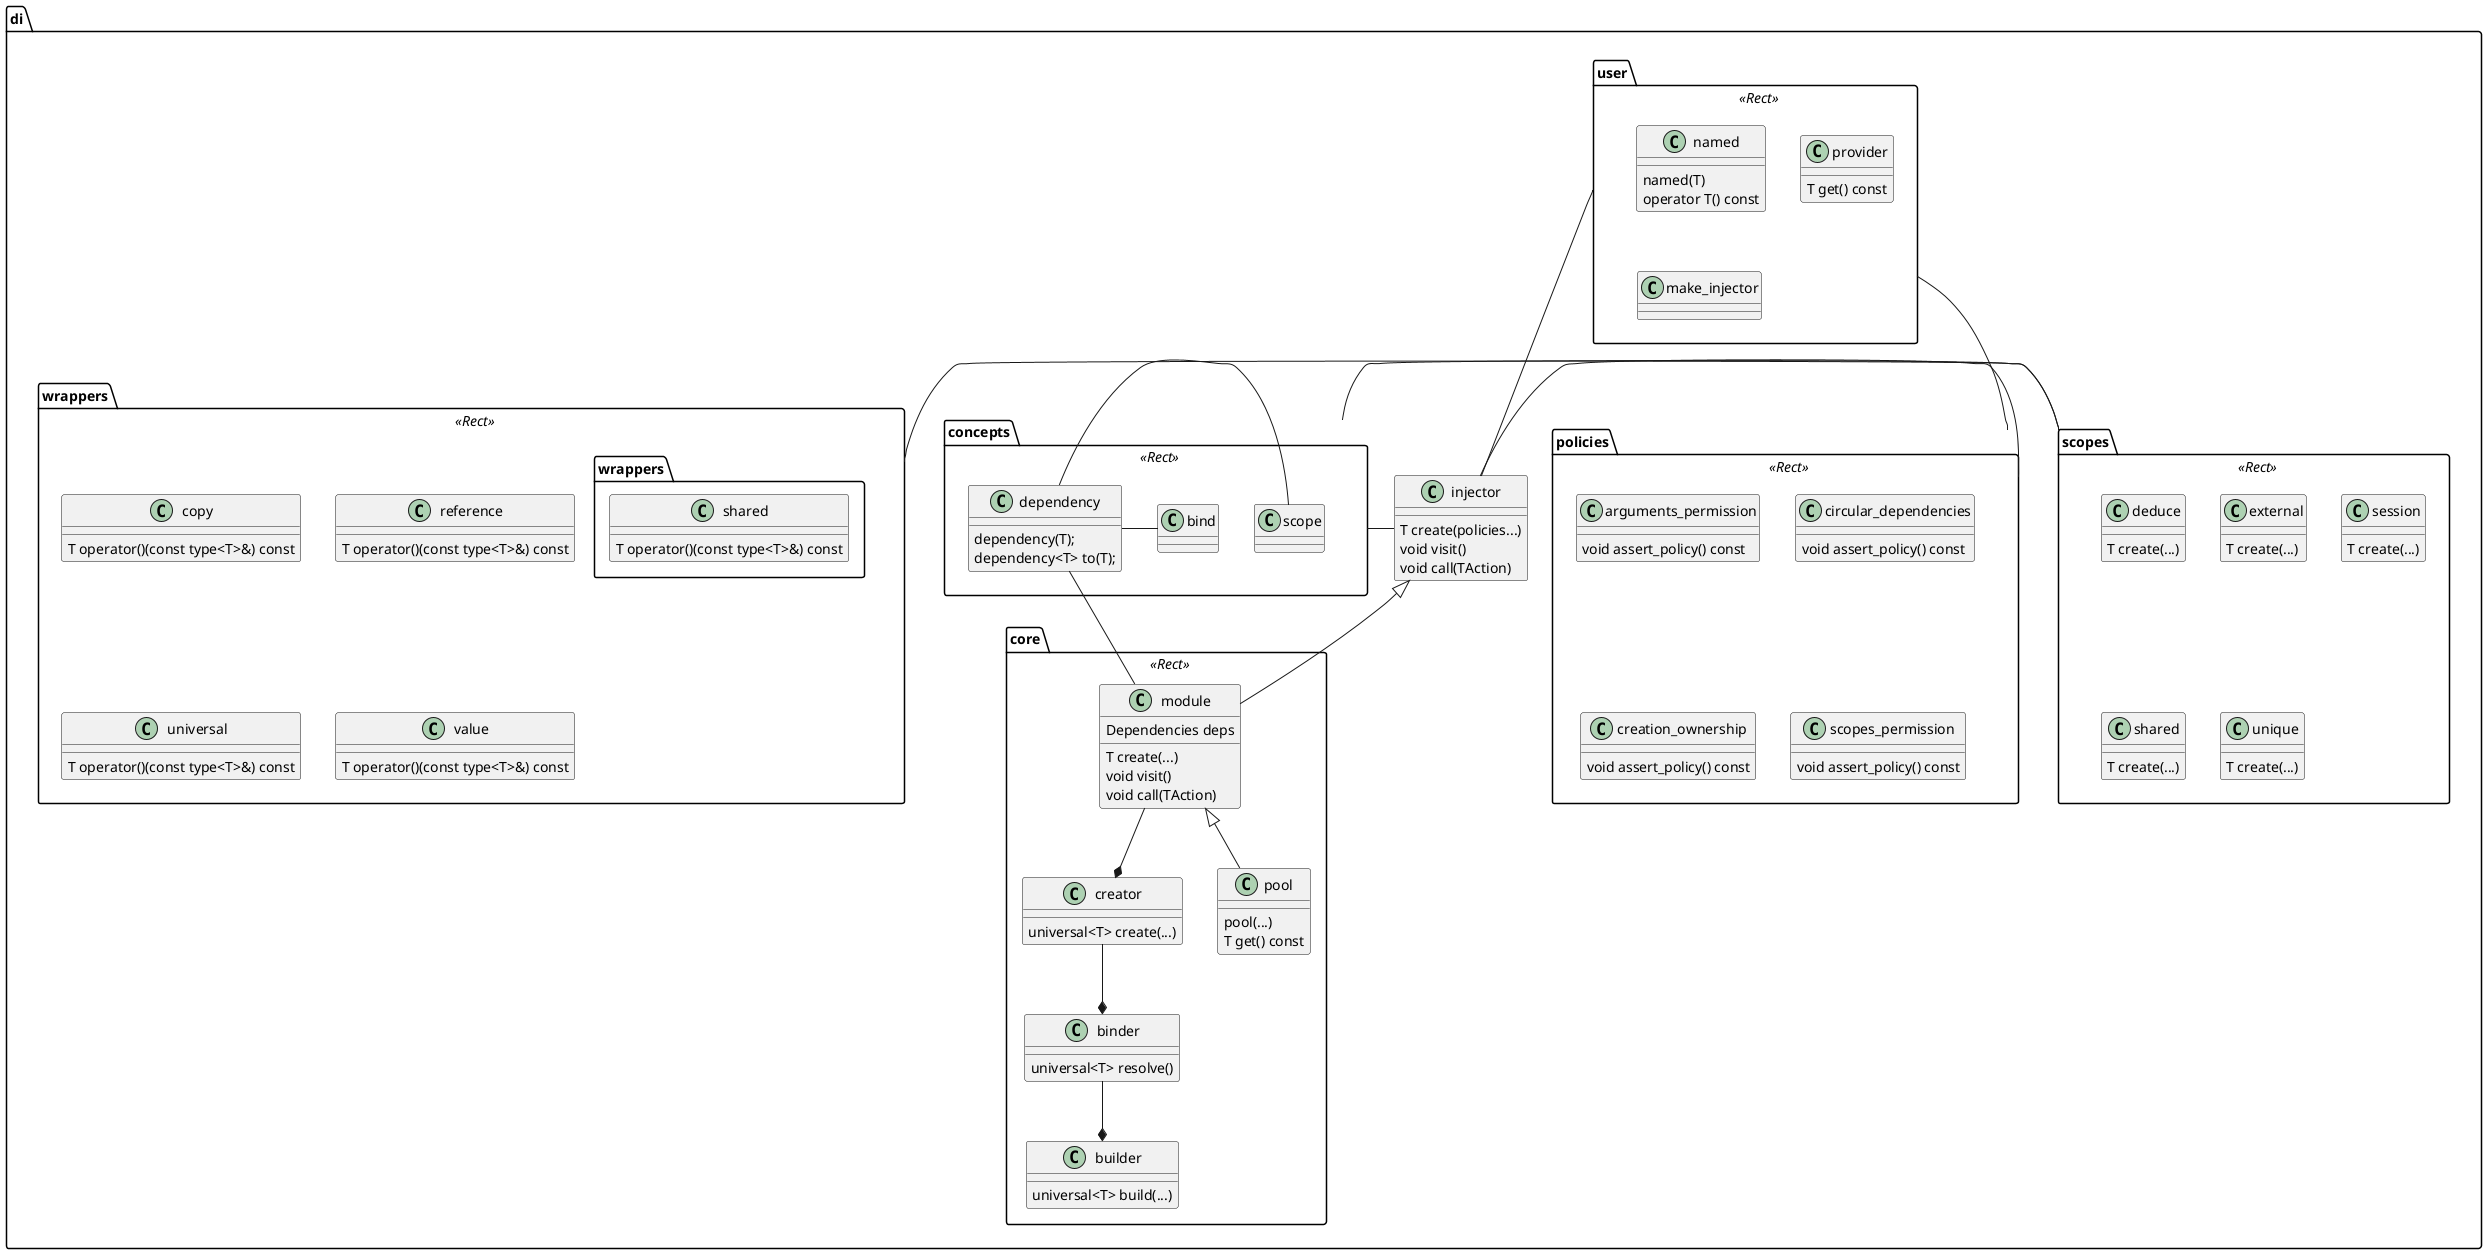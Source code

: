 @startuml

package di {

    package user <<Rect>> {
        class named {
            named(T)
            operator T() const
        }

        class provider {
            T get() const
        }

        class make_injector {
        }

    }

    package core <<Rect>> {
        class binder {
            universal<T> resolve()
        }
        class builder {
            universal<T> build(...)
        }
        class creator {
            universal<T> create(...)
        }
        class module {
            Dependencies deps
            T create(...)
            void visit()
            void call(TAction)
        }
        class pool {
            pool(...)
            T get() const
        }
    }

    package concepts <<Rect>> {
        class dependency {
            dependency(T);
            dependency<T> to(T);
        }
        class bind
        class scope
    }

    package scopes <<Rect>> {
        class deduce {
            T create(...)
        }
        class external {
            T create(...)
        }
        class session {
            T create(...)
        }
        class shared {
            T create(...)
        }
        class unique {
            T create(...)
        }
    }

    package policies <<Rect>> {
        class arguments_permission {
            void assert_policy() const
        }

        class circular_dependencies {
            void assert_policy() const
        }

        class creation_ownership {
            void assert_policy() const
        }

        class scopes_permission {
            void assert_policy() const
        }
    }

    package wrappers <<Rect>> {
        class copy {
            T operator()(const type<T>&) const
        }
        class reference {
            T operator()(const type<T>&) const
        }
        class wrappers.shared {
            T operator()(const type<T>&) const
        }
        class universal {
            T operator()(const type<T>&) const
        }
        class value {
            T operator()(const type<T>&) const
        }
    }

    class injector {
        T create(policies...)
        void visit()
        void call(TAction)
    }

    user - injector
    user - policies
    dependency - scope
    dependency - bind
    injector - concepts
    injector - policies
    injector <|-- module
    scopes - wrappers
    dependency - module
    concepts - scopes

    module <|-- pool
    module --* creator
    creator --* binder
    binder --* builder
}

@enduml

